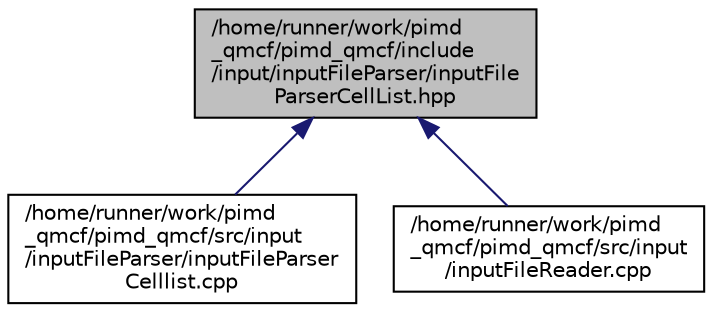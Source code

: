 digraph "/home/runner/work/pimd_qmcf/pimd_qmcf/include/input/inputFileParser/inputFileParserCellList.hpp"
{
 // LATEX_PDF_SIZE
  edge [fontname="Helvetica",fontsize="10",labelfontname="Helvetica",labelfontsize="10"];
  node [fontname="Helvetica",fontsize="10",shape=record];
  Node1 [label="/home/runner/work/pimd\l_qmcf/pimd_qmcf/include\l/input/inputFileParser/inputFile\lParserCellList.hpp",height=0.2,width=0.4,color="black", fillcolor="grey75", style="filled", fontcolor="black",tooltip=" "];
  Node1 -> Node2 [dir="back",color="midnightblue",fontsize="10",style="solid",fontname="Helvetica"];
  Node2 [label="/home/runner/work/pimd\l_qmcf/pimd_qmcf/src/input\l/inputFileParser/inputFileParser\lCelllist.cpp",height=0.2,width=0.4,color="black", fillcolor="white", style="filled",URL="$inputFileParserCelllist_8cpp.html",tooltip=" "];
  Node1 -> Node3 [dir="back",color="midnightblue",fontsize="10",style="solid",fontname="Helvetica"];
  Node3 [label="/home/runner/work/pimd\l_qmcf/pimd_qmcf/src/input\l/inputFileReader.cpp",height=0.2,width=0.4,color="black", fillcolor="white", style="filled",URL="$inputFileReader_8cpp.html",tooltip=" "];
}
